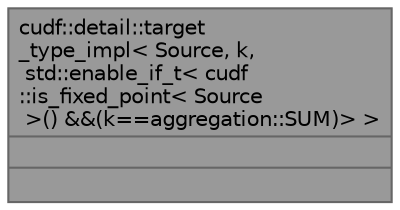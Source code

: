 digraph "cudf::detail::target_type_impl&lt; Source, k, std::enable_if_t&lt; cudf::is_fixed_point&lt; Source &gt;() &amp;&amp;(k==aggregation::SUM)&gt; &gt;"
{
 // LATEX_PDF_SIZE
  bgcolor="transparent";
  edge [fontname=Helvetica,fontsize=10,labelfontname=Helvetica,labelfontsize=10];
  node [fontname=Helvetica,fontsize=10,shape=box,height=0.2,width=0.4];
  Node1 [id="Node000001",shape=plain,label=<<TABLE CELLBORDER="0" BORDER="1"><TR><TD COLSPAN="2" CELLPADDING="1" CELLSPACING="0">cudf::detail::target<BR ALIGN="LEFT"/>_type_impl&lt; Source, k,<BR ALIGN="LEFT"/> std::enable_if_t&lt; cudf<BR ALIGN="LEFT"/>::is_fixed_point&lt; Source<BR ALIGN="LEFT"/> &gt;() &amp;&amp;(k==aggregation::SUM)&gt; &gt;</TD></TR>
<HR/>
<TR><TD COLSPAN="2" CELLPADDING="1" CELLSPACING="0">&nbsp;</TD></TR>
<HR/>
<TR><TD COLSPAN="2" CELLPADDING="1" CELLSPACING="0">&nbsp;</TD></TR>
</TABLE>>
,height=0.2,width=0.4,color="gray40", fillcolor="grey60", style="filled", fontcolor="black",tooltip=" "];
}

